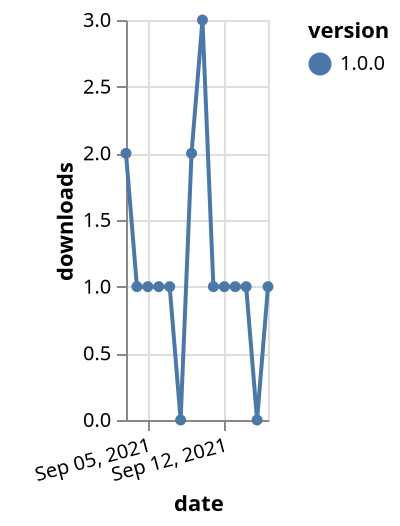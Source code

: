 {"$schema": "https://vega.github.io/schema/vega-lite/v5.json", "description": "A simple bar chart with embedded data.", "data": {"values": [{"date": "2021-09-03", "total": 124, "delta": 2, "version": "1.0.0"}, {"date": "2021-09-04", "total": 125, "delta": 1, "version": "1.0.0"}, {"date": "2021-09-05", "total": 126, "delta": 1, "version": "1.0.0"}, {"date": "2021-09-06", "total": 127, "delta": 1, "version": "1.0.0"}, {"date": "2021-09-07", "total": 128, "delta": 1, "version": "1.0.0"}, {"date": "2021-09-08", "total": 128, "delta": 0, "version": "1.0.0"}, {"date": "2021-09-09", "total": 130, "delta": 2, "version": "1.0.0"}, {"date": "2021-09-10", "total": 133, "delta": 3, "version": "1.0.0"}, {"date": "2021-09-11", "total": 134, "delta": 1, "version": "1.0.0"}, {"date": "2021-09-12", "total": 135, "delta": 1, "version": "1.0.0"}, {"date": "2021-09-13", "total": 136, "delta": 1, "version": "1.0.0"}, {"date": "2021-09-14", "total": 137, "delta": 1, "version": "1.0.0"}, {"date": "2021-09-15", "total": 137, "delta": 0, "version": "1.0.0"}, {"date": "2021-09-16", "total": 138, "delta": 1, "version": "1.0.0"}]}, "width": "container", "mark": {"type": "line", "point": {"filled": true}}, "encoding": {"x": {"field": "date", "type": "temporal", "timeUnit": "yearmonthdate", "title": "date", "axis": {"labelAngle": -15}}, "y": {"field": "delta", "type": "quantitative", "title": "downloads"}, "color": {"field": "version", "type": "nominal"}, "tooltip": {"field": "delta"}}}